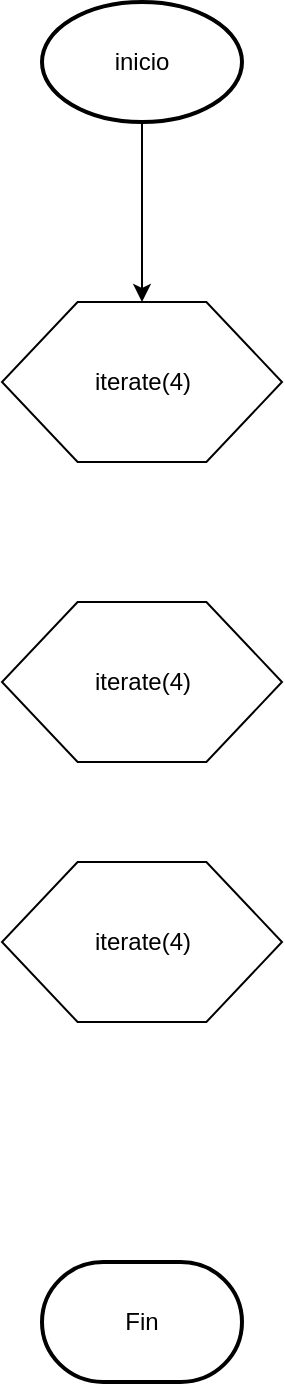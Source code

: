 <mxfile version="22.0.4" type="github">
  <diagram name="Página-1" id="9G-s0WWsQ_Jq_iobijrn">
    <mxGraphModel dx="880" dy="1653" grid="1" gridSize="10" guides="1" tooltips="1" connect="1" arrows="1" fold="1" page="1" pageScale="1" pageWidth="827" pageHeight="1169" math="0" shadow="0">
      <root>
        <mxCell id="0" />
        <mxCell id="1" parent="0" />
        <mxCell id="B91-pMrZ9MWmzVXuQZUM-7" style="edgeStyle=orthogonalEdgeStyle;rounded=0;orthogonalLoop=1;jettySize=auto;html=1;exitX=0.5;exitY=1;exitDx=0;exitDy=0;exitPerimeter=0;" edge="1" parent="1" source="B91-pMrZ9MWmzVXuQZUM-1" target="B91-pMrZ9MWmzVXuQZUM-3">
          <mxGeometry relative="1" as="geometry" />
        </mxCell>
        <mxCell id="B91-pMrZ9MWmzVXuQZUM-1" value="inicio" style="strokeWidth=2;html=1;shape=mxgraph.flowchart.start_1;whiteSpace=wrap;" vertex="1" parent="1">
          <mxGeometry x="360" y="-250" width="100" height="60" as="geometry" />
        </mxCell>
        <mxCell id="B91-pMrZ9MWmzVXuQZUM-2" value="Fin" style="strokeWidth=2;html=1;shape=mxgraph.flowchart.terminator;whiteSpace=wrap;" vertex="1" parent="1">
          <mxGeometry x="360" y="380" width="100" height="60" as="geometry" />
        </mxCell>
        <mxCell id="B91-pMrZ9MWmzVXuQZUM-3" value="iterate(4)" style="verticalLabelPosition=middle;verticalAlign=middle;html=1;shape=hexagon;perimeter=hexagonPerimeter2;arcSize=6;size=0.27;labelPosition=center;align=center;" vertex="1" parent="1">
          <mxGeometry x="340" y="-100" width="140" height="80" as="geometry" />
        </mxCell>
        <mxCell id="B91-pMrZ9MWmzVXuQZUM-5" value="iterate(4)" style="verticalLabelPosition=middle;verticalAlign=middle;html=1;shape=hexagon;perimeter=hexagonPerimeter2;arcSize=6;size=0.27;labelPosition=center;align=center;" vertex="1" parent="1">
          <mxGeometry x="340" y="50" width="140" height="80" as="geometry" />
        </mxCell>
        <mxCell id="B91-pMrZ9MWmzVXuQZUM-6" value="iterate(4)" style="verticalLabelPosition=middle;verticalAlign=middle;html=1;shape=hexagon;perimeter=hexagonPerimeter2;arcSize=6;size=0.27;labelPosition=center;align=center;" vertex="1" parent="1">
          <mxGeometry x="340" y="180" width="140" height="80" as="geometry" />
        </mxCell>
      </root>
    </mxGraphModel>
  </diagram>
</mxfile>

